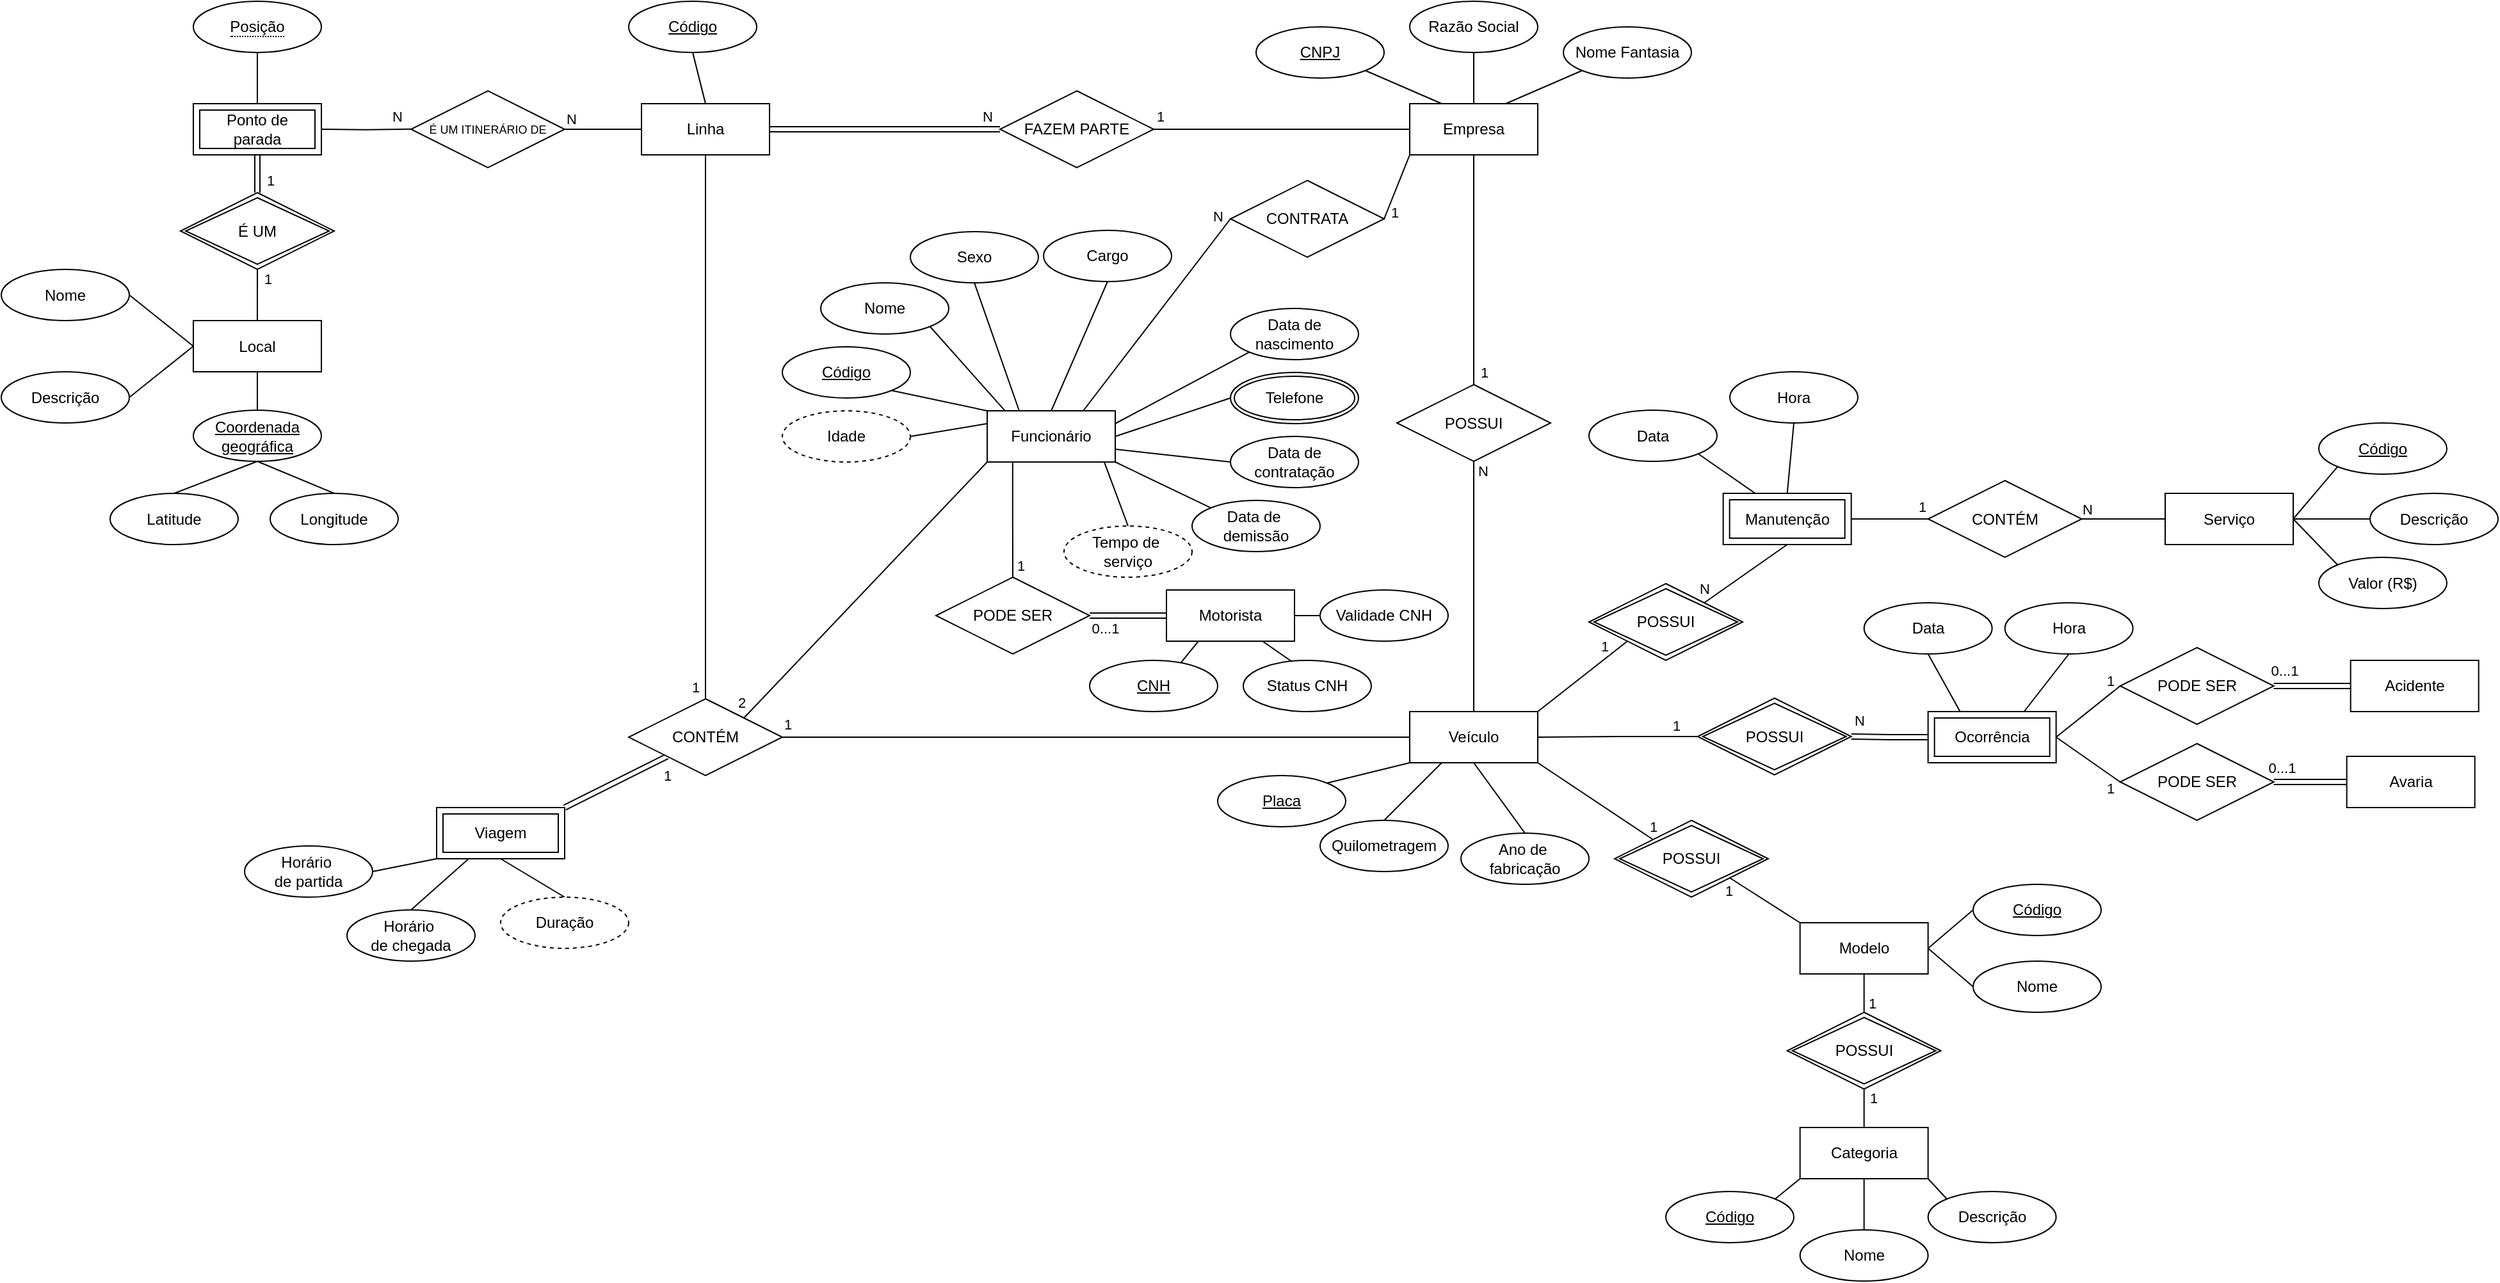 <mxfile version="28.2.7">
  <diagram name="Página-1" id="z-ejrKA-Ldqi5EkzMe7N">
    <mxGraphModel dx="3332" dy="938" grid="1" gridSize="10" guides="1" tooltips="1" connect="1" arrows="1" fold="1" page="1" pageScale="1" pageWidth="827" pageHeight="1169" math="0" shadow="0">
      <root>
        <mxCell id="0" />
        <mxCell id="1" parent="0" />
        <mxCell id="V5Fr79l8Gq5V4lvlE3Y7-20" style="rounded=0;orthogonalLoop=1;jettySize=auto;html=1;exitX=0.25;exitY=0;exitDx=0;exitDy=0;entryX=1;entryY=1;entryDx=0;entryDy=0;endArrow=none;endFill=0;" parent="1" source="V5Fr79l8Gq5V4lvlE3Y7-1" target="V5Fr79l8Gq5V4lvlE3Y7-17" edge="1">
          <mxGeometry relative="1" as="geometry" />
        </mxCell>
        <mxCell id="V5Fr79l8Gq5V4lvlE3Y7-21" style="edgeStyle=orthogonalEdgeStyle;rounded=0;orthogonalLoop=1;jettySize=auto;html=1;exitX=0.5;exitY=0;exitDx=0;exitDy=0;entryX=0.5;entryY=1;entryDx=0;entryDy=0;endArrow=none;endFill=0;" parent="1" source="V5Fr79l8Gq5V4lvlE3Y7-1" target="V5Fr79l8Gq5V4lvlE3Y7-18" edge="1">
          <mxGeometry relative="1" as="geometry" />
        </mxCell>
        <mxCell id="V5Fr79l8Gq5V4lvlE3Y7-22" style="rounded=0;orthogonalLoop=1;jettySize=auto;html=1;exitX=0.75;exitY=0;exitDx=0;exitDy=0;entryX=0;entryY=1;entryDx=0;entryDy=0;endArrow=none;endFill=0;" parent="1" source="V5Fr79l8Gq5V4lvlE3Y7-1" target="V5Fr79l8Gq5V4lvlE3Y7-19" edge="1">
          <mxGeometry relative="1" as="geometry" />
        </mxCell>
        <mxCell id="V5Fr79l8Gq5V4lvlE3Y7-66" style="edgeStyle=orthogonalEdgeStyle;rounded=0;orthogonalLoop=1;jettySize=auto;html=1;exitX=0.5;exitY=1;exitDx=0;exitDy=0;entryX=0.5;entryY=0;entryDx=0;entryDy=0;endArrow=none;endFill=0;" parent="1" source="V5Fr79l8Gq5V4lvlE3Y7-1" target="V5Fr79l8Gq5V4lvlE3Y7-65" edge="1">
          <mxGeometry relative="1" as="geometry" />
        </mxCell>
        <mxCell id="V5Fr79l8Gq5V4lvlE3Y7-68" value="1" style="edgeLabel;html=1;align=center;verticalAlign=middle;resizable=0;points=[];" parent="V5Fr79l8Gq5V4lvlE3Y7-66" vertex="1" connectable="0">
          <mxGeometry x="0.693" relative="1" as="geometry">
            <mxPoint x="8" y="18" as="offset" />
          </mxGeometry>
        </mxCell>
        <mxCell id="V5Fr79l8Gq5V4lvlE3Y7-1" value="Empresa" style="whiteSpace=wrap;html=1;align=center;" parent="1" vertex="1">
          <mxGeometry x="180" y="100" width="100" height="40" as="geometry" />
        </mxCell>
        <mxCell id="bSuDawEjMHbS1dBYyhwq-38" style="rounded=0;orthogonalLoop=1;jettySize=auto;html=1;exitX=0.5;exitY=1;exitDx=0;exitDy=0;entryX=0.5;entryY=0;entryDx=0;entryDy=0;endArrow=none;endFill=0;" edge="1" parent="1" source="V5Fr79l8Gq5V4lvlE3Y7-3" target="bSuDawEjMHbS1dBYyhwq-33">
          <mxGeometry relative="1" as="geometry" />
        </mxCell>
        <mxCell id="bSuDawEjMHbS1dBYyhwq-40" style="rounded=0;orthogonalLoop=1;jettySize=auto;html=1;exitX=1;exitY=1;exitDx=0;exitDy=0;entryX=0;entryY=0;entryDx=0;entryDy=0;endArrow=none;endFill=0;" edge="1" parent="1" source="V5Fr79l8Gq5V4lvlE3Y7-3" target="bSuDawEjMHbS1dBYyhwq-39">
          <mxGeometry relative="1" as="geometry" />
        </mxCell>
        <mxCell id="bSuDawEjMHbS1dBYyhwq-42" value="1" style="edgeLabel;html=1;align=center;verticalAlign=middle;resizable=0;points=[];" vertex="1" connectable="0" parent="bSuDawEjMHbS1dBYyhwq-40">
          <mxGeometry x="0.788" relative="1" as="geometry">
            <mxPoint x="9" y="-4" as="offset" />
          </mxGeometry>
        </mxCell>
        <mxCell id="bSuDawEjMHbS1dBYyhwq-60" style="rounded=0;orthogonalLoop=1;jettySize=auto;html=1;exitX=1;exitY=0;exitDx=0;exitDy=0;entryX=0;entryY=1;entryDx=0;entryDy=0;endArrow=none;endFill=0;" edge="1" parent="1" source="V5Fr79l8Gq5V4lvlE3Y7-3" target="bSuDawEjMHbS1dBYyhwq-59">
          <mxGeometry relative="1" as="geometry" />
        </mxCell>
        <mxCell id="bSuDawEjMHbS1dBYyhwq-64" value="1" style="edgeLabel;html=1;align=center;verticalAlign=middle;resizable=0;points=[];" vertex="1" connectable="0" parent="bSuDawEjMHbS1dBYyhwq-60">
          <mxGeometry x="0.84" relative="1" as="geometry">
            <mxPoint x="-13" y="-1" as="offset" />
          </mxGeometry>
        </mxCell>
        <mxCell id="V5Fr79l8Gq5V4lvlE3Y7-3" value="Veículo" style="whiteSpace=wrap;html=1;align=center;" parent="1" vertex="1">
          <mxGeometry x="180" y="575" width="100" height="40" as="geometry" />
        </mxCell>
        <mxCell id="1fmlvgPisqNwxJyAT-ff-81" style="edgeStyle=orthogonalEdgeStyle;rounded=0;orthogonalLoop=1;jettySize=auto;html=1;exitX=0.5;exitY=1;exitDx=0;exitDy=0;entryX=0.5;entryY=0;entryDx=0;entryDy=0;endArrow=none;endFill=0;" parent="1" source="V5Fr79l8Gq5V4lvlE3Y7-4" target="1fmlvgPisqNwxJyAT-ff-79" edge="1">
          <mxGeometry relative="1" as="geometry" />
        </mxCell>
        <mxCell id="1fmlvgPisqNwxJyAT-ff-85" value="1" style="edgeLabel;html=1;align=center;verticalAlign=middle;resizable=0;points=[];" parent="1fmlvgPisqNwxJyAT-ff-81" vertex="1" connectable="0">
          <mxGeometry x="0.947" y="-1" relative="1" as="geometry">
            <mxPoint x="-7" y="2" as="offset" />
          </mxGeometry>
        </mxCell>
        <mxCell id="V5Fr79l8Gq5V4lvlE3Y7-4" value="Linha" style="whiteSpace=wrap;html=1;align=center;" parent="1" vertex="1">
          <mxGeometry x="-420" y="100" width="100" height="40" as="geometry" />
        </mxCell>
        <mxCell id="V5Fr79l8Gq5V4lvlE3Y7-5" value="Avaria" style="whiteSpace=wrap;html=1;align=center;" parent="1" vertex="1">
          <mxGeometry x="911.83" y="610" width="100" height="40" as="geometry" />
        </mxCell>
        <mxCell id="V5Fr79l8Gq5V4lvlE3Y7-112" style="rounded=0;orthogonalLoop=1;jettySize=auto;html=1;entryX=0.5;entryY=0;entryDx=0;entryDy=0;endArrow=none;endFill=0;exitX=0.5;exitY=1;exitDx=0;exitDy=0;" parent="1" source="z0Y2EbSfUYAgFqCNGjC1-13" target="V5Fr79l8Gq5V4lvlE3Y7-110" edge="1">
          <mxGeometry relative="1" as="geometry">
            <mxPoint x="-775" y="394.5" as="sourcePoint" />
          </mxGeometry>
        </mxCell>
        <mxCell id="z0Y2EbSfUYAgFqCNGjC1-27" style="rounded=0;orthogonalLoop=1;jettySize=auto;html=1;exitX=0;exitY=0.5;exitDx=0;exitDy=0;entryX=1;entryY=0.5;entryDx=0;entryDy=0;endArrow=none;endFill=0;" parent="1" source="V5Fr79l8Gq5V4lvlE3Y7-8" target="z0Y2EbSfUYAgFqCNGjC1-26" edge="1">
          <mxGeometry relative="1" as="geometry" />
        </mxCell>
        <mxCell id="z0Y2EbSfUYAgFqCNGjC1-29" style="rounded=0;orthogonalLoop=1;jettySize=auto;html=1;exitX=0;exitY=0.5;exitDx=0;exitDy=0;entryX=1;entryY=0.5;entryDx=0;entryDy=0;endArrow=none;endFill=0;" parent="1" source="V5Fr79l8Gq5V4lvlE3Y7-8" target="z0Y2EbSfUYAgFqCNGjC1-28" edge="1">
          <mxGeometry relative="1" as="geometry" />
        </mxCell>
        <mxCell id="V5Fr79l8Gq5V4lvlE3Y7-8" value="Local" style="whiteSpace=wrap;html=1;align=center;" parent="1" vertex="1">
          <mxGeometry x="-770" y="269.5" width="100" height="40" as="geometry" />
        </mxCell>
        <mxCell id="1fmlvgPisqNwxJyAT-ff-80" style="rounded=0;orthogonalLoop=1;jettySize=auto;html=1;exitX=1;exitY=0;exitDx=0;exitDy=0;entryX=0;entryY=1;entryDx=0;entryDy=0;shape=link;" parent="1" source="V5Fr79l8Gq5V4lvlE3Y7-11" target="1fmlvgPisqNwxJyAT-ff-79" edge="1">
          <mxGeometry relative="1" as="geometry" />
        </mxCell>
        <mxCell id="1fmlvgPisqNwxJyAT-ff-84" value="1" style="edgeLabel;html=1;align=center;verticalAlign=middle;resizable=0;points=[];" parent="1fmlvgPisqNwxJyAT-ff-80" vertex="1" connectable="0">
          <mxGeometry x="0.723" y="1" relative="1" as="geometry">
            <mxPoint x="11" y="10" as="offset" />
          </mxGeometry>
        </mxCell>
        <mxCell id="V5Fr79l8Gq5V4lvlE3Y7-11" value="Viagem" style="shape=ext;margin=3;double=1;whiteSpace=wrap;html=1;align=center;" parent="1" vertex="1">
          <mxGeometry x="-580" y="650" width="100" height="40" as="geometry" />
        </mxCell>
        <mxCell id="z0Y2EbSfUYAgFqCNGjC1-5" style="rounded=0;orthogonalLoop=1;jettySize=auto;html=1;exitX=1;exitY=0.5;exitDx=0;exitDy=0;entryX=0;entryY=0.5;entryDx=0;entryDy=0;endArrow=none;endFill=0;" parent="1" source="V5Fr79l8Gq5V4lvlE3Y7-13" target="z0Y2EbSfUYAgFqCNGjC1-3" edge="1">
          <mxGeometry relative="1" as="geometry" />
        </mxCell>
        <mxCell id="1fmlvgPisqNwxJyAT-ff-78" value="1" style="edgeLabel;html=1;align=center;verticalAlign=middle;resizable=0;points=[];" parent="z0Y2EbSfUYAgFqCNGjC1-5" vertex="1" connectable="0">
          <mxGeometry x="0.438" y="2" relative="1" as="geometry">
            <mxPoint x="5" y="16" as="offset" />
          </mxGeometry>
        </mxCell>
        <mxCell id="z0Y2EbSfUYAgFqCNGjC1-24" style="rounded=0;orthogonalLoop=1;jettySize=auto;html=1;exitX=0.75;exitY=0;exitDx=0;exitDy=0;entryX=0.5;entryY=1;entryDx=0;entryDy=0;endArrow=none;endFill=0;" parent="1" source="V5Fr79l8Gq5V4lvlE3Y7-13" target="z0Y2EbSfUYAgFqCNGjC1-23" edge="1">
          <mxGeometry relative="1" as="geometry" />
        </mxCell>
        <mxCell id="z0Y2EbSfUYAgFqCNGjC1-25" style="rounded=0;orthogonalLoop=1;jettySize=auto;html=1;exitX=0.25;exitY=0;exitDx=0;exitDy=0;entryX=0.5;entryY=1;entryDx=0;entryDy=0;endArrow=none;endFill=0;" parent="1" source="V5Fr79l8Gq5V4lvlE3Y7-13" target="z0Y2EbSfUYAgFqCNGjC1-22" edge="1">
          <mxGeometry relative="1" as="geometry" />
        </mxCell>
        <mxCell id="V5Fr79l8Gq5V4lvlE3Y7-13" value="Ocorrência" style="shape=ext;margin=3;double=1;whiteSpace=wrap;html=1;align=center;" parent="1" vertex="1">
          <mxGeometry x="584.83" y="575" width="100" height="40" as="geometry" />
        </mxCell>
        <mxCell id="V5Fr79l8Gq5V4lvlE3Y7-14" value="Acidente" style="whiteSpace=wrap;html=1;align=center;" parent="1" vertex="1">
          <mxGeometry x="914.83" y="535" width="100" height="40" as="geometry" />
        </mxCell>
        <mxCell id="V5Fr79l8Gq5V4lvlE3Y7-17" value="CNPJ" style="ellipse;whiteSpace=wrap;html=1;align=center;fontStyle=4;" parent="1" vertex="1">
          <mxGeometry x="60" y="40" width="100" height="40" as="geometry" />
        </mxCell>
        <mxCell id="V5Fr79l8Gq5V4lvlE3Y7-18" value="Razão Social" style="ellipse;whiteSpace=wrap;html=1;align=center;" parent="1" vertex="1">
          <mxGeometry x="180" y="20" width="100" height="40" as="geometry" />
        </mxCell>
        <mxCell id="V5Fr79l8Gq5V4lvlE3Y7-19" value="Nome Fantasia" style="ellipse;whiteSpace=wrap;html=1;align=center;" parent="1" vertex="1">
          <mxGeometry x="300" y="40" width="100" height="40" as="geometry" />
        </mxCell>
        <mxCell id="1fmlvgPisqNwxJyAT-ff-4" style="rounded=0;orthogonalLoop=1;jettySize=auto;html=1;entryX=0;entryY=1;entryDx=0;entryDy=0;endArrow=none;endFill=0;exitX=1;exitY=0.5;exitDx=0;exitDy=0;" parent="1" source="V5Fr79l8Gq5V4lvlE3Y7-23" target="V5Fr79l8Gq5V4lvlE3Y7-1" edge="1">
          <mxGeometry relative="1" as="geometry">
            <mxPoint x="120" y="220" as="sourcePoint" />
          </mxGeometry>
        </mxCell>
        <mxCell id="1fmlvgPisqNwxJyAT-ff-52" value="1" style="edgeLabel;html=1;align=center;verticalAlign=middle;resizable=0;points=[];" parent="1fmlvgPisqNwxJyAT-ff-4" vertex="1" connectable="0">
          <mxGeometry x="-0.415" y="-2" relative="1" as="geometry">
            <mxPoint y="9" as="offset" />
          </mxGeometry>
        </mxCell>
        <mxCell id="V5Fr79l8Gq5V4lvlE3Y7-23" value="CONTRATA" style="shape=rhombus;perimeter=rhombusPerimeter;whiteSpace=wrap;html=1;align=center;" parent="1" vertex="1">
          <mxGeometry x="40" y="160" width="120" height="60" as="geometry" />
        </mxCell>
        <mxCell id="V5Fr79l8Gq5V4lvlE3Y7-60" style="rounded=0;orthogonalLoop=1;jettySize=auto;html=1;exitX=0.25;exitY=1;exitDx=0;exitDy=0;entryX=0.712;entryY=0.047;entryDx=0;entryDy=0;endArrow=none;endFill=0;entryPerimeter=0;" parent="1" source="V5Fr79l8Gq5V4lvlE3Y7-115" target="V5Fr79l8Gq5V4lvlE3Y7-59" edge="1">
          <mxGeometry relative="1" as="geometry">
            <mxPoint x="39.6" y="480" as="sourcePoint" />
          </mxGeometry>
        </mxCell>
        <mxCell id="V5Fr79l8Gq5V4lvlE3Y7-53" style="edgeStyle=orthogonalEdgeStyle;rounded=0;orthogonalLoop=1;jettySize=auto;html=1;exitX=1;exitY=0.5;exitDx=0;exitDy=0;entryX=0;entryY=0.5;entryDx=0;entryDy=0;endArrow=none;endFill=0;shape=link;" parent="1" source="V5Fr79l8Gq5V4lvlE3Y7-116" target="V5Fr79l8Gq5V4lvlE3Y7-115" edge="1">
          <mxGeometry relative="1" as="geometry">
            <mxPoint x="-263.4" y="625" as="sourcePoint" />
            <mxPoint x="-180.4" y="625" as="targetPoint" />
          </mxGeometry>
        </mxCell>
        <mxCell id="V5Fr79l8Gq5V4lvlE3Y7-54" value="0...1" style="edgeLabel;html=1;align=center;verticalAlign=middle;resizable=0;points=[];" parent="V5Fr79l8Gq5V4lvlE3Y7-53" vertex="1" connectable="0">
          <mxGeometry x="-0.783" y="-5" relative="1" as="geometry">
            <mxPoint x="5" y="5" as="offset" />
          </mxGeometry>
        </mxCell>
        <mxCell id="V5Fr79l8Gq5V4lvlE3Y7-57" value="Status CNH" style="ellipse;whiteSpace=wrap;html=1;align=center;" parent="1" vertex="1">
          <mxGeometry x="50" y="535" width="100" height="40" as="geometry" />
        </mxCell>
        <mxCell id="V5Fr79l8Gq5V4lvlE3Y7-58" value="Validade CNH" style="ellipse;whiteSpace=wrap;html=1;align=center;" parent="1" vertex="1">
          <mxGeometry x="110" y="480" width="100" height="40" as="geometry" />
        </mxCell>
        <mxCell id="V5Fr79l8Gq5V4lvlE3Y7-59" value="&lt;u&gt;CNH&lt;/u&gt;" style="ellipse;whiteSpace=wrap;html=1;align=center;" parent="1" vertex="1">
          <mxGeometry x="-70" y="535" width="100" height="40" as="geometry" />
        </mxCell>
        <mxCell id="V5Fr79l8Gq5V4lvlE3Y7-61" style="rounded=0;orthogonalLoop=1;jettySize=auto;html=1;exitX=0.75;exitY=1;exitDx=0;exitDy=0;entryX=0.38;entryY=0.025;entryDx=0;entryDy=0;endArrow=none;endFill=0;entryPerimeter=0;" parent="1" source="V5Fr79l8Gq5V4lvlE3Y7-115" target="V5Fr79l8Gq5V4lvlE3Y7-57" edge="1">
          <mxGeometry relative="1" as="geometry">
            <mxPoint x="64.6" y="480" as="sourcePoint" />
            <mxPoint x="40" y="440" as="targetPoint" />
          </mxGeometry>
        </mxCell>
        <mxCell id="V5Fr79l8Gq5V4lvlE3Y7-62" style="rounded=0;orthogonalLoop=1;jettySize=auto;html=1;exitX=1;exitY=0.5;exitDx=0;exitDy=0;entryX=0;entryY=0.5;entryDx=0;entryDy=0;endArrow=none;endFill=0;" parent="1" target="V5Fr79l8Gq5V4lvlE3Y7-58" edge="1">
          <mxGeometry relative="1" as="geometry">
            <mxPoint x="89.6" y="500" as="sourcePoint" />
            <mxPoint x="125" y="454" as="targetPoint" />
          </mxGeometry>
        </mxCell>
        <mxCell id="V5Fr79l8Gq5V4lvlE3Y7-65" value="POSSUI" style="shape=rhombus;perimeter=rhombusPerimeter;whiteSpace=wrap;html=1;align=center;" parent="1" vertex="1">
          <mxGeometry x="170" y="319.5" width="120" height="60" as="geometry" />
        </mxCell>
        <mxCell id="V5Fr79l8Gq5V4lvlE3Y7-67" style="edgeStyle=orthogonalEdgeStyle;rounded=0;orthogonalLoop=1;jettySize=auto;html=1;exitX=0.5;exitY=1;exitDx=0;exitDy=0;entryX=0.5;entryY=0;entryDx=0;entryDy=0;endArrow=none;endFill=0;" parent="1" source="V5Fr79l8Gq5V4lvlE3Y7-65" target="V5Fr79l8Gq5V4lvlE3Y7-3" edge="1">
          <mxGeometry relative="1" as="geometry">
            <mxPoint x="240" y="150" as="sourcePoint" />
            <mxPoint x="240" y="200" as="targetPoint" />
          </mxGeometry>
        </mxCell>
        <mxCell id="V5Fr79l8Gq5V4lvlE3Y7-69" value="N" style="edgeLabel;html=1;align=center;verticalAlign=middle;resizable=0;points=[];" parent="V5Fr79l8Gq5V4lvlE3Y7-67" vertex="1" connectable="0">
          <mxGeometry x="-0.653" relative="1" as="geometry">
            <mxPoint x="7" y="-27" as="offset" />
          </mxGeometry>
        </mxCell>
        <mxCell id="V5Fr79l8Gq5V4lvlE3Y7-70" value="FAZEM PARTE" style="shape=rhombus;perimeter=rhombusPerimeter;whiteSpace=wrap;html=1;align=center;" parent="1" vertex="1">
          <mxGeometry x="-140" y="90" width="120" height="60" as="geometry" />
        </mxCell>
        <mxCell id="V5Fr79l8Gq5V4lvlE3Y7-72" style="edgeStyle=orthogonalEdgeStyle;rounded=0;orthogonalLoop=1;jettySize=auto;html=1;exitX=0;exitY=0.5;exitDx=0;exitDy=0;entryX=1;entryY=0.5;entryDx=0;entryDy=0;endArrow=none;endFill=0;" parent="1" source="V5Fr79l8Gq5V4lvlE3Y7-1" target="V5Fr79l8Gq5V4lvlE3Y7-70" edge="1">
          <mxGeometry relative="1" as="geometry">
            <mxPoint x="240" y="150" as="sourcePoint" />
            <mxPoint x="240" y="200" as="targetPoint" />
          </mxGeometry>
        </mxCell>
        <mxCell id="V5Fr79l8Gq5V4lvlE3Y7-73" value="1" style="edgeLabel;html=1;align=center;verticalAlign=middle;resizable=0;points=[];" parent="V5Fr79l8Gq5V4lvlE3Y7-72" vertex="1" connectable="0">
          <mxGeometry x="0.693" relative="1" as="geometry">
            <mxPoint x="-26" y="-10" as="offset" />
          </mxGeometry>
        </mxCell>
        <mxCell id="V5Fr79l8Gq5V4lvlE3Y7-74" style="edgeStyle=orthogonalEdgeStyle;rounded=0;orthogonalLoop=1;jettySize=auto;html=1;exitX=0;exitY=0.5;exitDx=0;exitDy=0;entryX=1;entryY=0.5;entryDx=0;entryDy=0;endArrow=none;endFill=0;shape=link;" parent="1" source="V5Fr79l8Gq5V4lvlE3Y7-70" target="V5Fr79l8Gq5V4lvlE3Y7-4" edge="1">
          <mxGeometry relative="1" as="geometry">
            <mxPoint x="240" y="260" as="sourcePoint" />
            <mxPoint x="240" y="310" as="targetPoint" />
          </mxGeometry>
        </mxCell>
        <mxCell id="V5Fr79l8Gq5V4lvlE3Y7-75" value="N" style="edgeLabel;html=1;align=center;verticalAlign=middle;resizable=0;points=[];" parent="V5Fr79l8Gq5V4lvlE3Y7-74" vertex="1" connectable="0">
          <mxGeometry x="-0.653" relative="1" as="geometry">
            <mxPoint x="21" y="-10" as="offset" />
          </mxGeometry>
        </mxCell>
        <mxCell id="V5Fr79l8Gq5V4lvlE3Y7-76" value="Código" style="ellipse;whiteSpace=wrap;html=1;align=center;fontStyle=4;" parent="1" vertex="1">
          <mxGeometry x="-430" y="20" width="100" height="40" as="geometry" />
        </mxCell>
        <mxCell id="V5Fr79l8Gq5V4lvlE3Y7-77" style="rounded=0;orthogonalLoop=1;jettySize=auto;html=1;exitX=0.5;exitY=0;exitDx=0;exitDy=0;entryX=0.5;entryY=1;entryDx=0;entryDy=0;endArrow=none;endFill=0;" parent="1" source="V5Fr79l8Gq5V4lvlE3Y7-4" target="V5Fr79l8Gq5V4lvlE3Y7-76" edge="1">
          <mxGeometry relative="1" as="geometry">
            <mxPoint x="-440" y="126" as="sourcePoint" />
            <mxPoint x="-500" y="100" as="targetPoint" />
          </mxGeometry>
        </mxCell>
        <mxCell id="V5Fr79l8Gq5V4lvlE3Y7-78" value="É UM ITINERÁRIO DE" style="shape=rhombus;perimeter=rhombusPerimeter;align=center;verticalAlign=middle;labelPosition=center;verticalLabelPosition=middle;spacing=0;fontSize=9;" parent="1" vertex="1">
          <mxGeometry x="-600" y="90" width="120" height="60" as="geometry" />
        </mxCell>
        <mxCell id="V5Fr79l8Gq5V4lvlE3Y7-88" style="edgeStyle=orthogonalEdgeStyle;rounded=0;orthogonalLoop=1;jettySize=auto;html=1;exitX=0;exitY=0.5;exitDx=0;exitDy=0;endArrow=none;endFill=0;entryX=1;entryY=0.5;entryDx=0;entryDy=0;" parent="1" target="V5Fr79l8Gq5V4lvlE3Y7-100" edge="1">
          <mxGeometry relative="1" as="geometry">
            <mxPoint x="-600" y="119.87" as="sourcePoint" />
            <mxPoint x="-670" y="120.0" as="targetPoint" />
            <Array as="points" />
          </mxGeometry>
        </mxCell>
        <mxCell id="V5Fr79l8Gq5V4lvlE3Y7-89" value="N" style="edgeLabel;html=1;align=center;verticalAlign=middle;resizable=0;points=[];" parent="V5Fr79l8Gq5V4lvlE3Y7-88" vertex="1" connectable="0">
          <mxGeometry x="0.693" relative="1" as="geometry">
            <mxPoint x="48" y="-10" as="offset" />
          </mxGeometry>
        </mxCell>
        <mxCell id="V5Fr79l8Gq5V4lvlE3Y7-108" value="" style="edgeStyle=orthogonalEdgeStyle;rounded=0;orthogonalLoop=1;jettySize=auto;html=1;endArrow=none;endFill=0;exitX=0.5;exitY=0;exitDx=0;exitDy=0;entryX=0.5;entryY=1;entryDx=0;entryDy=0;" parent="1" source="V5Fr79l8Gq5V4lvlE3Y7-100" target="V5Fr79l8Gq5V4lvlE3Y7-107" edge="1">
          <mxGeometry relative="1" as="geometry" />
        </mxCell>
        <mxCell id="V5Fr79l8Gq5V4lvlE3Y7-100" value="Ponto de parada" style="shape=ext;margin=3;double=1;whiteSpace=wrap;html=1;align=center;" parent="1" vertex="1">
          <mxGeometry x="-770" y="100" width="100" height="40" as="geometry" />
        </mxCell>
        <mxCell id="V5Fr79l8Gq5V4lvlE3Y7-103" style="edgeStyle=orthogonalEdgeStyle;rounded=0;orthogonalLoop=1;jettySize=auto;html=1;exitX=0.5;exitY=1;exitDx=0;exitDy=0;entryX=0.5;entryY=0;entryDx=0;entryDy=0;endArrow=none;endFill=0;" parent="1" source="V5Fr79l8Gq5V4lvlE3Y7-102" target="V5Fr79l8Gq5V4lvlE3Y7-8" edge="1">
          <mxGeometry relative="1" as="geometry" />
        </mxCell>
        <mxCell id="V5Fr79l8Gq5V4lvlE3Y7-106" value="1" style="edgeLabel;html=1;align=center;verticalAlign=middle;resizable=0;points=[];" parent="V5Fr79l8Gq5V4lvlE3Y7-103" vertex="1" connectable="0">
          <mxGeometry x="-0.52" y="-1" relative="1" as="geometry">
            <mxPoint x="9" y="-1" as="offset" />
          </mxGeometry>
        </mxCell>
        <mxCell id="V5Fr79l8Gq5V4lvlE3Y7-104" style="edgeStyle=orthogonalEdgeStyle;rounded=0;orthogonalLoop=1;jettySize=auto;html=1;exitX=0.5;exitY=0;exitDx=0;exitDy=0;entryX=0.5;entryY=1;entryDx=0;entryDy=0;endArrow=none;endFill=0;shape=link;" parent="1" source="V5Fr79l8Gq5V4lvlE3Y7-102" target="V5Fr79l8Gq5V4lvlE3Y7-100" edge="1">
          <mxGeometry relative="1" as="geometry" />
        </mxCell>
        <mxCell id="V5Fr79l8Gq5V4lvlE3Y7-105" value="1" style="edgeLabel;html=1;align=center;verticalAlign=middle;resizable=0;points=[];" parent="V5Fr79l8Gq5V4lvlE3Y7-104" vertex="1" connectable="0">
          <mxGeometry x="-0.605" relative="1" as="geometry">
            <mxPoint x="8" y="73" as="offset" />
          </mxGeometry>
        </mxCell>
        <mxCell id="z0Y2EbSfUYAgFqCNGjC1-16" value="1" style="edgeLabel;html=1;align=center;verticalAlign=middle;resizable=0;points=[];" parent="V5Fr79l8Gq5V4lvlE3Y7-104" vertex="1" connectable="0">
          <mxGeometry x="-0.139" y="4" relative="1" as="geometry">
            <mxPoint x="14" y="3" as="offset" />
          </mxGeometry>
        </mxCell>
        <mxCell id="V5Fr79l8Gq5V4lvlE3Y7-102" value="É UM" style="shape=rhombus;double=1;perimeter=rhombusPerimeter;whiteSpace=wrap;html=1;align=center;" parent="1" vertex="1">
          <mxGeometry x="-780" y="169.5" width="120" height="60" as="geometry" />
        </mxCell>
        <mxCell id="V5Fr79l8Gq5V4lvlE3Y7-107" value="&lt;span style=&quot;border-bottom: 1px dotted;&quot;&gt;Posição&lt;/span&gt;" style="ellipse;whiteSpace=wrap;html=1;align=center;" parent="1" vertex="1">
          <mxGeometry x="-770" y="20" width="100" height="40" as="geometry" />
        </mxCell>
        <mxCell id="V5Fr79l8Gq5V4lvlE3Y7-110" value="&lt;span&gt;Latitude&lt;/span&gt;" style="ellipse;whiteSpace=wrap;html=1;align=center;fontStyle=0" parent="1" vertex="1">
          <mxGeometry x="-835" y="404.5" width="100" height="40" as="geometry" />
        </mxCell>
        <mxCell id="V5Fr79l8Gq5V4lvlE3Y7-111" value="&lt;span&gt;Longitude&lt;/span&gt;" style="ellipse;whiteSpace=wrap;html=1;align=center;fontStyle=0" parent="1" vertex="1">
          <mxGeometry x="-710" y="404.5" width="100" height="40" as="geometry" />
        </mxCell>
        <mxCell id="V5Fr79l8Gq5V4lvlE3Y7-113" style="rounded=0;orthogonalLoop=1;jettySize=auto;html=1;entryX=0.5;entryY=0;entryDx=0;entryDy=0;endArrow=none;endFill=0;exitX=0.5;exitY=1;exitDx=0;exitDy=0;" parent="1" source="z0Y2EbSfUYAgFqCNGjC1-13" target="V5Fr79l8Gq5V4lvlE3Y7-111" edge="1">
          <mxGeometry relative="1" as="geometry">
            <mxPoint x="-655" y="394.5" as="sourcePoint" />
            <mxPoint x="-775" y="494.5" as="targetPoint" />
          </mxGeometry>
        </mxCell>
        <mxCell id="V5Fr79l8Gq5V4lvlE3Y7-115" value="Motorista" style="whiteSpace=wrap;html=1;align=center;" parent="1" vertex="1">
          <mxGeometry x="-10" y="480" width="100" height="40" as="geometry" />
        </mxCell>
        <mxCell id="V5Fr79l8Gq5V4lvlE3Y7-119" style="edgeStyle=orthogonalEdgeStyle;rounded=0;orthogonalLoop=1;jettySize=auto;html=1;exitX=0;exitY=0.5;exitDx=0;exitDy=0;entryX=1;entryY=0.5;entryDx=0;entryDy=0;endArrow=none;endFill=0;" parent="1" source="V5Fr79l8Gq5V4lvlE3Y7-123" target="V5Fr79l8Gq5V4lvlE3Y7-3" edge="1">
          <mxGeometry relative="1" as="geometry">
            <mxPoint x="230" y="390" as="sourcePoint" />
          </mxGeometry>
        </mxCell>
        <mxCell id="V5Fr79l8Gq5V4lvlE3Y7-122" value="1" style="edgeLabel;html=1;align=center;verticalAlign=middle;resizable=0;points=[];" parent="V5Fr79l8Gq5V4lvlE3Y7-119" vertex="1" connectable="0">
          <mxGeometry x="-0.714" y="-1" relative="1" as="geometry">
            <mxPoint x="1" y="-8" as="offset" />
          </mxGeometry>
        </mxCell>
        <mxCell id="V5Fr79l8Gq5V4lvlE3Y7-120" style="edgeStyle=orthogonalEdgeStyle;rounded=0;orthogonalLoop=1;jettySize=auto;html=1;exitX=0;exitY=0.5;exitDx=0;exitDy=0;entryX=1;entryY=0.5;entryDx=0;entryDy=0;endArrow=none;endFill=0;shape=link;" parent="1" source="V5Fr79l8Gq5V4lvlE3Y7-13" target="V5Fr79l8Gq5V4lvlE3Y7-123" edge="1">
          <mxGeometry relative="1" as="geometry">
            <mxPoint x="574.83" y="490" as="sourcePoint" />
            <mxPoint x="574.83" y="440" as="targetPoint" />
          </mxGeometry>
        </mxCell>
        <mxCell id="V5Fr79l8Gq5V4lvlE3Y7-124" value="N" style="edgeLabel;html=1;align=center;verticalAlign=middle;resizable=0;points=[];" parent="V5Fr79l8Gq5V4lvlE3Y7-120" vertex="1" connectable="0">
          <mxGeometry x="0.704" y="-1" relative="1" as="geometry">
            <mxPoint x="-3" y="-12" as="offset" />
          </mxGeometry>
        </mxCell>
        <mxCell id="V5Fr79l8Gq5V4lvlE3Y7-123" value="POSSUI" style="shape=rhombus;double=1;perimeter=rhombusPerimeter;whiteSpace=wrap;html=1;align=center;" parent="1" vertex="1">
          <mxGeometry x="404.83" y="564.5" width="120" height="60" as="geometry" />
        </mxCell>
        <mxCell id="V5Fr79l8Gq5V4lvlE3Y7-129" style="edgeStyle=orthogonalEdgeStyle;rounded=0;orthogonalLoop=1;jettySize=auto;html=1;exitX=1;exitY=0.5;exitDx=0;exitDy=0;entryX=0;entryY=0.5;entryDx=0;entryDy=0;endArrow=none;endFill=0;" parent="1" source="V5Fr79l8Gq5V4lvlE3Y7-78" target="V5Fr79l8Gq5V4lvlE3Y7-4" edge="1">
          <mxGeometry relative="1" as="geometry">
            <mxPoint x="-480" y="120" as="sourcePoint" />
            <mxPoint x="-580" y="130" as="targetPoint" />
          </mxGeometry>
        </mxCell>
        <mxCell id="V5Fr79l8Gq5V4lvlE3Y7-131" value="N" style="edgeLabel;html=1;align=center;verticalAlign=middle;resizable=0;points=[];" parent="V5Fr79l8Gq5V4lvlE3Y7-129" vertex="1" connectable="0">
          <mxGeometry x="-0.683" y="-1" relative="1" as="geometry">
            <mxPoint x="-5" y="-9" as="offset" />
          </mxGeometry>
        </mxCell>
        <mxCell id="z0Y2EbSfUYAgFqCNGjC1-3" value="PODE SER" style="shape=rhombus;perimeter=rhombusPerimeter;whiteSpace=wrap;html=1;align=center;" parent="1" vertex="1">
          <mxGeometry x="734.83" y="600" width="120" height="60" as="geometry" />
        </mxCell>
        <mxCell id="z0Y2EbSfUYAgFqCNGjC1-4" value="PODE SER" style="shape=rhombus;perimeter=rhombusPerimeter;whiteSpace=wrap;html=1;align=center;" parent="1" vertex="1">
          <mxGeometry x="734.83" y="525" width="120" height="60" as="geometry" />
        </mxCell>
        <mxCell id="z0Y2EbSfUYAgFqCNGjC1-6" style="rounded=0;orthogonalLoop=1;jettySize=auto;html=1;exitX=1;exitY=0.5;exitDx=0;exitDy=0;entryX=0;entryY=0.5;entryDx=0;entryDy=0;endArrow=none;endFill=0;" parent="1" source="V5Fr79l8Gq5V4lvlE3Y7-13" target="z0Y2EbSfUYAgFqCNGjC1-4" edge="1">
          <mxGeometry relative="1" as="geometry">
            <mxPoint x="721.83" y="574.5" as="sourcePoint" />
            <mxPoint x="641.83" y="619.5" as="targetPoint" />
          </mxGeometry>
        </mxCell>
        <mxCell id="z0Y2EbSfUYAgFqCNGjC1-9" value="1" style="edgeLabel;html=1;align=center;verticalAlign=middle;resizable=0;points=[];" parent="z0Y2EbSfUYAgFqCNGjC1-6" vertex="1" connectable="0">
          <mxGeometry x="0.538" y="1" relative="1" as="geometry">
            <mxPoint x="4" y="-13" as="offset" />
          </mxGeometry>
        </mxCell>
        <mxCell id="z0Y2EbSfUYAgFqCNGjC1-7" style="rounded=0;orthogonalLoop=1;jettySize=auto;html=1;exitX=1;exitY=0.5;exitDx=0;exitDy=0;entryX=0;entryY=0.5;entryDx=0;entryDy=0;endArrow=none;endFill=0;shape=link;" parent="1" source="z0Y2EbSfUYAgFqCNGjC1-3" target="V5Fr79l8Gq5V4lvlE3Y7-5" edge="1">
          <mxGeometry relative="1" as="geometry">
            <mxPoint x="721.83" y="574.5" as="sourcePoint" />
            <mxPoint x="641.83" y="619.5" as="targetPoint" />
          </mxGeometry>
        </mxCell>
        <mxCell id="z0Y2EbSfUYAgFqCNGjC1-11" value="0...1" style="edgeLabel;html=1;align=center;verticalAlign=middle;resizable=0;points=[];" parent="z0Y2EbSfUYAgFqCNGjC1-7" vertex="1" connectable="0">
          <mxGeometry x="-0.603" y="-1" relative="1" as="geometry">
            <mxPoint x="-6" y="-12" as="offset" />
          </mxGeometry>
        </mxCell>
        <mxCell id="z0Y2EbSfUYAgFqCNGjC1-8" style="rounded=0;orthogonalLoop=1;jettySize=auto;html=1;exitX=1;exitY=0.5;exitDx=0;exitDy=0;entryX=0;entryY=0.5;entryDx=0;entryDy=0;endArrow=none;endFill=0;shape=link;" parent="1" source="z0Y2EbSfUYAgFqCNGjC1-4" target="V5Fr79l8Gq5V4lvlE3Y7-14" edge="1">
          <mxGeometry relative="1" as="geometry">
            <mxPoint x="721.83" y="574.5" as="sourcePoint" />
            <mxPoint x="801.83" y="619.5" as="targetPoint" />
          </mxGeometry>
        </mxCell>
        <mxCell id="1fmlvgPisqNwxJyAT-ff-77" value="0...1" style="edgeLabel;html=1;align=center;verticalAlign=middle;resizable=0;points=[];" parent="z0Y2EbSfUYAgFqCNGjC1-8" vertex="1" connectable="0">
          <mxGeometry x="-0.808" y="2" relative="1" as="geometry">
            <mxPoint x="2" y="-10" as="offset" />
          </mxGeometry>
        </mxCell>
        <mxCell id="z0Y2EbSfUYAgFqCNGjC1-14" style="edgeStyle=orthogonalEdgeStyle;rounded=0;orthogonalLoop=1;jettySize=auto;html=1;exitX=0.5;exitY=0;exitDx=0;exitDy=0;entryX=0.5;entryY=1;entryDx=0;entryDy=0;endArrow=none;endFill=0;" parent="1" source="z0Y2EbSfUYAgFqCNGjC1-13" target="V5Fr79l8Gq5V4lvlE3Y7-8" edge="1">
          <mxGeometry relative="1" as="geometry" />
        </mxCell>
        <mxCell id="z0Y2EbSfUYAgFqCNGjC1-13" value="&lt;div&gt;&lt;u&gt;Coordenada&lt;/u&gt;&lt;/div&gt;&lt;div&gt;&lt;u&gt;geográfica&lt;/u&gt;&lt;/div&gt;" style="ellipse;whiteSpace=wrap;html=1;align=center;fontStyle=0" parent="1" vertex="1">
          <mxGeometry x="-770" y="339.5" width="100" height="40" as="geometry" />
        </mxCell>
        <mxCell id="z0Y2EbSfUYAgFqCNGjC1-15" style="edgeStyle=orthogonalEdgeStyle;rounded=0;orthogonalLoop=1;jettySize=auto;html=1;exitX=0.5;exitY=0;exitDx=0;exitDy=0;entryX=0.5;entryY=1;entryDx=0;entryDy=0;endArrow=none;endFill=0;" parent="1" source="V5Fr79l8Gq5V4lvlE3Y7-8" target="V5Fr79l8Gq5V4lvlE3Y7-102" edge="1">
          <mxGeometry relative="1" as="geometry" />
        </mxCell>
        <mxCell id="z0Y2EbSfUYAgFqCNGjC1-22" value="Data" style="ellipse;whiteSpace=wrap;html=1;align=center;fontStyle=0;" parent="1" vertex="1">
          <mxGeometry x="534.83" y="490" width="100" height="40" as="geometry" />
        </mxCell>
        <mxCell id="z0Y2EbSfUYAgFqCNGjC1-23" value="Hora" style="ellipse;whiteSpace=wrap;html=1;align=center;fontStyle=0;" parent="1" vertex="1">
          <mxGeometry x="644.83" y="490" width="100" height="40" as="geometry" />
        </mxCell>
        <mxCell id="z0Y2EbSfUYAgFqCNGjC1-26" value="Nome" style="ellipse;whiteSpace=wrap;html=1;align=center;fontStyle=0" parent="1" vertex="1">
          <mxGeometry x="-920" y="229.5" width="100" height="40" as="geometry" />
        </mxCell>
        <mxCell id="z0Y2EbSfUYAgFqCNGjC1-28" value="Descrição" style="ellipse;whiteSpace=wrap;html=1;align=center;fontStyle=0" parent="1" vertex="1">
          <mxGeometry x="-920" y="309.5" width="100" height="40" as="geometry" />
        </mxCell>
        <mxCell id="1fmlvgPisqNwxJyAT-ff-1" value="" style="group" parent="1" vertex="1" connectable="0">
          <mxGeometry x="-310" y="200" width="480" height="300" as="geometry" />
        </mxCell>
        <mxCell id="V5Fr79l8Gq5V4lvlE3Y7-41" style="rounded=0;orthogonalLoop=1;jettySize=auto;html=1;exitX=0;exitY=0;exitDx=0;exitDy=0;entryX=1;entryY=1;entryDx=0;entryDy=0;endArrow=none;endFill=0;" parent="1fmlvgPisqNwxJyAT-ff-1" source="V5Fr79l8Gq5V4lvlE3Y7-2" target="V5Fr79l8Gq5V4lvlE3Y7-31" edge="1">
          <mxGeometry relative="1" as="geometry" />
        </mxCell>
        <mxCell id="V5Fr79l8Gq5V4lvlE3Y7-64" style="rounded=0;orthogonalLoop=1;jettySize=auto;html=1;exitX=1;exitY=0.5;exitDx=0;exitDy=0;entryX=0;entryY=0.5;entryDx=0;entryDy=0;endArrow=none;endFill=0;" parent="1fmlvgPisqNwxJyAT-ff-1" source="V5Fr79l8Gq5V4lvlE3Y7-2" target="V5Fr79l8Gq5V4lvlE3Y7-63" edge="1">
          <mxGeometry relative="1" as="geometry" />
        </mxCell>
        <mxCell id="V5Fr79l8Gq5V4lvlE3Y7-2" value="Funcionário" style="whiteSpace=wrap;html=1;align=center;" parent="1fmlvgPisqNwxJyAT-ff-1" vertex="1">
          <mxGeometry x="160" y="140" width="100" height="40" as="geometry" />
        </mxCell>
        <mxCell id="V5Fr79l8Gq5V4lvlE3Y7-31" value="Código" style="ellipse;whiteSpace=wrap;html=1;align=center;fontStyle=4;" parent="1fmlvgPisqNwxJyAT-ff-1" vertex="1">
          <mxGeometry y="90" width="100" height="40" as="geometry" />
        </mxCell>
        <mxCell id="V5Fr79l8Gq5V4lvlE3Y7-33" value="Nome" style="ellipse;whiteSpace=wrap;html=1;align=center;" parent="1fmlvgPisqNwxJyAT-ff-1" vertex="1">
          <mxGeometry x="30" y="40" width="100" height="40" as="geometry" />
        </mxCell>
        <mxCell id="V5Fr79l8Gq5V4lvlE3Y7-34" value="Data de nascimento" style="ellipse;whiteSpace=wrap;html=1;align=center;" parent="1fmlvgPisqNwxJyAT-ff-1" vertex="1">
          <mxGeometry x="350" y="60" width="100" height="40" as="geometry" />
        </mxCell>
        <mxCell id="V5Fr79l8Gq5V4lvlE3Y7-35" value="Data de contratação" style="ellipse;whiteSpace=wrap;html=1;align=center;" parent="1fmlvgPisqNwxJyAT-ff-1" vertex="1">
          <mxGeometry x="350" y="160" width="100" height="40" as="geometry" />
        </mxCell>
        <mxCell id="V5Fr79l8Gq5V4lvlE3Y7-36" value="&lt;div&gt;Data de&amp;nbsp;&lt;/div&gt;&lt;div&gt;demissão&lt;/div&gt;" style="ellipse;whiteSpace=wrap;html=1;align=center;" parent="1fmlvgPisqNwxJyAT-ff-1" vertex="1">
          <mxGeometry x="320" y="210" width="100" height="40" as="geometry" />
        </mxCell>
        <mxCell id="V5Fr79l8Gq5V4lvlE3Y7-37" value="Idade" style="ellipse;whiteSpace=wrap;html=1;align=center;dashed=1;" parent="1fmlvgPisqNwxJyAT-ff-1" vertex="1">
          <mxGeometry y="140" width="100" height="40" as="geometry" />
        </mxCell>
        <mxCell id="V5Fr79l8Gq5V4lvlE3Y7-38" value="&lt;div&gt;Tempo de&amp;nbsp;&lt;/div&gt;&lt;div&gt;serviço&lt;/div&gt;" style="ellipse;whiteSpace=wrap;html=1;align=center;dashed=1;" parent="1fmlvgPisqNwxJyAT-ff-1" vertex="1">
          <mxGeometry x="220" y="230" width="100" height="40" as="geometry" />
        </mxCell>
        <mxCell id="V5Fr79l8Gq5V4lvlE3Y7-39" value="Sexo" style="ellipse;whiteSpace=wrap;html=1;align=center;" parent="1fmlvgPisqNwxJyAT-ff-1" vertex="1">
          <mxGeometry x="100" width="100" height="40" as="geometry" />
        </mxCell>
        <mxCell id="V5Fr79l8Gq5V4lvlE3Y7-40" value="Cargo" style="ellipse;whiteSpace=wrap;html=1;align=center;" parent="1fmlvgPisqNwxJyAT-ff-1" vertex="1">
          <mxGeometry x="204" y="-1" width="100" height="40" as="geometry" />
        </mxCell>
        <mxCell id="V5Fr79l8Gq5V4lvlE3Y7-42" style="rounded=0;orthogonalLoop=1;jettySize=auto;html=1;exitX=0.14;exitY=0.001;exitDx=0;exitDy=0;entryX=1;entryY=1;entryDx=0;entryDy=0;endArrow=none;endFill=0;exitPerimeter=0;" parent="1fmlvgPisqNwxJyAT-ff-1" source="V5Fr79l8Gq5V4lvlE3Y7-2" target="V5Fr79l8Gq5V4lvlE3Y7-33" edge="1">
          <mxGeometry relative="1" as="geometry">
            <mxPoint x="195" y="150" as="sourcePoint" />
            <mxPoint x="135" y="94" as="targetPoint" />
          </mxGeometry>
        </mxCell>
        <mxCell id="V5Fr79l8Gq5V4lvlE3Y7-43" style="rounded=0;orthogonalLoop=1;jettySize=auto;html=1;entryX=0.5;entryY=1;entryDx=0;entryDy=0;endArrow=none;endFill=0;exitX=0.25;exitY=0;exitDx=0;exitDy=0;" parent="1fmlvgPisqNwxJyAT-ff-1" source="V5Fr79l8Gq5V4lvlE3Y7-2" target="V5Fr79l8Gq5V4lvlE3Y7-39" edge="1">
          <mxGeometry relative="1" as="geometry">
            <mxPoint x="180" y="140" as="sourcePoint" />
            <mxPoint x="200" y="70" as="targetPoint" />
          </mxGeometry>
        </mxCell>
        <mxCell id="V5Fr79l8Gq5V4lvlE3Y7-44" style="rounded=0;orthogonalLoop=1;jettySize=auto;html=1;entryX=0.5;entryY=1;entryDx=0;entryDy=0;endArrow=none;endFill=0;" parent="1fmlvgPisqNwxJyAT-ff-1" target="V5Fr79l8Gq5V4lvlE3Y7-40" edge="1">
          <mxGeometry relative="1" as="geometry">
            <mxPoint x="210" y="140" as="sourcePoint" />
            <mxPoint x="275" y="84" as="targetPoint" />
          </mxGeometry>
        </mxCell>
        <mxCell id="V5Fr79l8Gq5V4lvlE3Y7-45" style="rounded=0;orthogonalLoop=1;jettySize=auto;html=1;exitX=1;exitY=0.25;exitDx=0;exitDy=0;entryX=0;entryY=1;entryDx=0;entryDy=0;endArrow=none;endFill=0;" parent="1fmlvgPisqNwxJyAT-ff-1" source="V5Fr79l8Gq5V4lvlE3Y7-2" target="V5Fr79l8Gq5V4lvlE3Y7-34" edge="1">
          <mxGeometry relative="1" as="geometry">
            <mxPoint x="270" y="150" as="sourcePoint" />
            <mxPoint x="330" y="110" as="targetPoint" />
          </mxGeometry>
        </mxCell>
        <mxCell id="V5Fr79l8Gq5V4lvlE3Y7-46" style="rounded=0;orthogonalLoop=1;jettySize=auto;html=1;exitX=1;exitY=0.75;exitDx=0;exitDy=0;entryX=0;entryY=0.5;entryDx=0;entryDy=0;endArrow=none;endFill=0;" parent="1fmlvgPisqNwxJyAT-ff-1" source="V5Fr79l8Gq5V4lvlE3Y7-2" target="V5Fr79l8Gq5V4lvlE3Y7-35" edge="1">
          <mxGeometry relative="1" as="geometry">
            <mxPoint x="270" y="170" as="sourcePoint" />
            <mxPoint x="330" y="160" as="targetPoint" />
          </mxGeometry>
        </mxCell>
        <mxCell id="V5Fr79l8Gq5V4lvlE3Y7-47" style="rounded=0;orthogonalLoop=1;jettySize=auto;html=1;exitX=1;exitY=1;exitDx=0;exitDy=0;entryX=0;entryY=0;entryDx=0;entryDy=0;endArrow=none;endFill=0;" parent="1fmlvgPisqNwxJyAT-ff-1" source="V5Fr79l8Gq5V4lvlE3Y7-2" target="V5Fr79l8Gq5V4lvlE3Y7-36" edge="1">
          <mxGeometry relative="1" as="geometry">
            <mxPoint x="270" y="180" as="sourcePoint" />
            <mxPoint x="330" y="210" as="targetPoint" />
          </mxGeometry>
        </mxCell>
        <mxCell id="V5Fr79l8Gq5V4lvlE3Y7-48" style="rounded=0;orthogonalLoop=1;jettySize=auto;html=1;exitX=0.915;exitY=1.004;exitDx=0;exitDy=0;entryX=0.5;entryY=0;entryDx=0;entryDy=0;endArrow=none;endFill=0;exitPerimeter=0;" parent="1fmlvgPisqNwxJyAT-ff-1" source="V5Fr79l8Gq5V4lvlE3Y7-2" target="V5Fr79l8Gq5V4lvlE3Y7-38" edge="1">
          <mxGeometry relative="1" as="geometry">
            <mxPoint x="270" y="190" as="sourcePoint" />
            <mxPoint x="330" y="240" as="targetPoint" />
          </mxGeometry>
        </mxCell>
        <mxCell id="V5Fr79l8Gq5V4lvlE3Y7-49" style="rounded=0;orthogonalLoop=1;jettySize=auto;html=1;exitX=0;exitY=0.25;exitDx=0;exitDy=0;entryX=1;entryY=0.5;entryDx=0;entryDy=0;endArrow=none;endFill=0;" parent="1fmlvgPisqNwxJyAT-ff-1" source="V5Fr79l8Gq5V4lvlE3Y7-2" target="V5Fr79l8Gq5V4lvlE3Y7-37" edge="1">
          <mxGeometry relative="1" as="geometry">
            <mxPoint x="245" y="190" as="sourcePoint" />
            <mxPoint x="220" y="250" as="targetPoint" />
          </mxGeometry>
        </mxCell>
        <mxCell id="V5Fr79l8Gq5V4lvlE3Y7-63" value="Telefone" style="ellipse;shape=doubleEllipse;margin=3;whiteSpace=wrap;html=1;align=center;" parent="1fmlvgPisqNwxJyAT-ff-1" vertex="1">
          <mxGeometry x="350" y="110" width="100" height="40" as="geometry" />
        </mxCell>
        <mxCell id="1fmlvgPisqNwxJyAT-ff-3" style="rounded=0;orthogonalLoop=1;jettySize=auto;html=1;exitX=0.75;exitY=0;exitDx=0;exitDy=0;entryX=0;entryY=0.5;entryDx=0;entryDy=0;endArrow=none;endFill=0;" parent="1" source="V5Fr79l8Gq5V4lvlE3Y7-2" target="V5Fr79l8Gq5V4lvlE3Y7-23" edge="1">
          <mxGeometry relative="1" as="geometry" />
        </mxCell>
        <mxCell id="1fmlvgPisqNwxJyAT-ff-53" value="N" style="edgeLabel;html=1;align=center;verticalAlign=middle;resizable=0;points=[];" parent="1fmlvgPisqNwxJyAT-ff-3" vertex="1" connectable="0">
          <mxGeometry x="0.847" y="2" relative="1" as="geometry">
            <mxPoint y="-13" as="offset" />
          </mxGeometry>
        </mxCell>
        <mxCell id="V5Fr79l8Gq5V4lvlE3Y7-116" value="PODE SER" style="shape=rhombus;perimeter=rhombusPerimeter;whiteSpace=wrap;html=1;align=center;" parent="1" vertex="1">
          <mxGeometry x="-190" y="470" width="120" height="60" as="geometry" />
        </mxCell>
        <mxCell id="1fmlvgPisqNwxJyAT-ff-51" style="edgeStyle=orthogonalEdgeStyle;rounded=0;orthogonalLoop=1;jettySize=auto;html=1;exitX=0.199;exitY=1.002;exitDx=0;exitDy=0;entryX=0.5;entryY=0;entryDx=0;entryDy=0;exitPerimeter=0;endArrow=none;endFill=0;" parent="1" source="V5Fr79l8Gq5V4lvlE3Y7-2" target="V5Fr79l8Gq5V4lvlE3Y7-116" edge="1">
          <mxGeometry relative="1" as="geometry" />
        </mxCell>
        <mxCell id="1fmlvgPisqNwxJyAT-ff-76" value="1" style="edgeLabel;html=1;align=center;verticalAlign=middle;resizable=0;points=[];" parent="1fmlvgPisqNwxJyAT-ff-51" vertex="1" connectable="0">
          <mxGeometry x="0.599" relative="1" as="geometry">
            <mxPoint x="6" y="9" as="offset" />
          </mxGeometry>
        </mxCell>
        <mxCell id="1fmlvgPisqNwxJyAT-ff-82" style="edgeStyle=orthogonalEdgeStyle;rounded=0;orthogonalLoop=1;jettySize=auto;html=1;exitX=1;exitY=0.5;exitDx=0;exitDy=0;entryX=0;entryY=0.5;entryDx=0;entryDy=0;endArrow=none;endFill=0;" parent="1" source="1fmlvgPisqNwxJyAT-ff-79" target="V5Fr79l8Gq5V4lvlE3Y7-3" edge="1">
          <mxGeometry relative="1" as="geometry" />
        </mxCell>
        <mxCell id="1fmlvgPisqNwxJyAT-ff-87" value="1" style="edgeLabel;html=1;align=center;verticalAlign=middle;resizable=0;points=[];" parent="1fmlvgPisqNwxJyAT-ff-82" vertex="1" connectable="0">
          <mxGeometry x="-0.942" y="-2" relative="1" as="geometry">
            <mxPoint x="-10" y="-12" as="offset" />
          </mxGeometry>
        </mxCell>
        <mxCell id="1fmlvgPisqNwxJyAT-ff-83" style="rounded=0;orthogonalLoop=1;jettySize=auto;html=1;exitX=1;exitY=0;exitDx=0;exitDy=0;entryX=0;entryY=1;entryDx=0;entryDy=0;endArrow=none;endFill=0;" parent="1" source="1fmlvgPisqNwxJyAT-ff-79" target="V5Fr79l8Gq5V4lvlE3Y7-2" edge="1">
          <mxGeometry relative="1" as="geometry" />
        </mxCell>
        <mxCell id="1fmlvgPisqNwxJyAT-ff-86" value="2" style="edgeLabel;html=1;align=center;verticalAlign=middle;resizable=0;points=[];" parent="1fmlvgPisqNwxJyAT-ff-83" vertex="1" connectable="0">
          <mxGeometry x="-0.935" y="1" relative="1" as="geometry">
            <mxPoint x="-8" y="-5" as="offset" />
          </mxGeometry>
        </mxCell>
        <mxCell id="1fmlvgPisqNwxJyAT-ff-79" value="CONTÉM" style="shape=rhombus;perimeter=rhombusPerimeter;whiteSpace=wrap;html=1;align=center;" parent="1" vertex="1">
          <mxGeometry x="-430" y="565" width="120" height="60" as="geometry" />
        </mxCell>
        <mxCell id="bSuDawEjMHbS1dBYyhwq-26" style="rounded=0;orthogonalLoop=1;jettySize=auto;html=1;exitX=1;exitY=0.5;exitDx=0;exitDy=0;entryX=0;entryY=1;entryDx=0;entryDy=0;endArrow=none;endFill=0;" edge="1" parent="1" source="bSuDawEjMHbS1dBYyhwq-1" target="V5Fr79l8Gq5V4lvlE3Y7-11">
          <mxGeometry relative="1" as="geometry" />
        </mxCell>
        <mxCell id="bSuDawEjMHbS1dBYyhwq-1" value="&lt;div&gt;Horário&amp;nbsp;&lt;/div&gt;&lt;div&gt;de partida&lt;/div&gt;" style="ellipse;whiteSpace=wrap;html=1;align=center;fontStyle=0" vertex="1" parent="1">
          <mxGeometry x="-730" y="680" width="100" height="40" as="geometry" />
        </mxCell>
        <mxCell id="bSuDawEjMHbS1dBYyhwq-27" style="rounded=0;orthogonalLoop=1;jettySize=auto;html=1;exitX=0.5;exitY=0;exitDx=0;exitDy=0;entryX=0.25;entryY=1;entryDx=0;entryDy=0;endArrow=none;endFill=0;" edge="1" parent="1" source="bSuDawEjMHbS1dBYyhwq-2" target="V5Fr79l8Gq5V4lvlE3Y7-11">
          <mxGeometry relative="1" as="geometry" />
        </mxCell>
        <mxCell id="bSuDawEjMHbS1dBYyhwq-2" value="&lt;div&gt;Horário&amp;nbsp;&lt;/div&gt;&lt;div&gt;de chegada&lt;/div&gt;" style="ellipse;whiteSpace=wrap;html=1;align=center;fontStyle=0" vertex="1" parent="1">
          <mxGeometry x="-650" y="730" width="100" height="40" as="geometry" />
        </mxCell>
        <mxCell id="bSuDawEjMHbS1dBYyhwq-28" style="rounded=0;orthogonalLoop=1;jettySize=auto;html=1;exitX=0.5;exitY=0;exitDx=0;exitDy=0;entryX=0.5;entryY=1;entryDx=0;entryDy=0;endArrow=none;endFill=0;" edge="1" parent="1" source="bSuDawEjMHbS1dBYyhwq-25" target="V5Fr79l8Gq5V4lvlE3Y7-11">
          <mxGeometry relative="1" as="geometry" />
        </mxCell>
        <mxCell id="bSuDawEjMHbS1dBYyhwq-25" value="Duração" style="ellipse;whiteSpace=wrap;html=1;align=center;dashed=1;" vertex="1" parent="1">
          <mxGeometry x="-530" y="720" width="100" height="40" as="geometry" />
        </mxCell>
        <mxCell id="bSuDawEjMHbS1dBYyhwq-35" style="rounded=0;orthogonalLoop=1;jettySize=auto;html=1;exitX=1;exitY=0;exitDx=0;exitDy=0;entryX=0;entryY=1;entryDx=0;entryDy=0;endArrow=none;endFill=0;" edge="1" parent="1" source="bSuDawEjMHbS1dBYyhwq-29" target="V5Fr79l8Gq5V4lvlE3Y7-3">
          <mxGeometry relative="1" as="geometry" />
        </mxCell>
        <mxCell id="bSuDawEjMHbS1dBYyhwq-29" value="&lt;u&gt;Placa&lt;/u&gt;" style="ellipse;whiteSpace=wrap;html=1;align=center;" vertex="1" parent="1">
          <mxGeometry x="30" y="625" width="100" height="40" as="geometry" />
        </mxCell>
        <mxCell id="bSuDawEjMHbS1dBYyhwq-56" style="rounded=0;orthogonalLoop=1;jettySize=auto;html=1;exitX=0;exitY=1;exitDx=0;exitDy=0;entryX=1;entryY=0;entryDx=0;entryDy=0;endArrow=none;endFill=0;" edge="1" parent="1" source="bSuDawEjMHbS1dBYyhwq-30" target="bSuDawEjMHbS1dBYyhwq-54">
          <mxGeometry relative="1" as="geometry" />
        </mxCell>
        <mxCell id="bSuDawEjMHbS1dBYyhwq-57" style="rounded=0;orthogonalLoop=1;jettySize=auto;html=1;exitX=0.5;exitY=1;exitDx=0;exitDy=0;entryX=0.5;entryY=0;entryDx=0;entryDy=0;endArrow=none;endFill=0;" edge="1" parent="1" source="bSuDawEjMHbS1dBYyhwq-30" target="bSuDawEjMHbS1dBYyhwq-53">
          <mxGeometry relative="1" as="geometry" />
        </mxCell>
        <mxCell id="bSuDawEjMHbS1dBYyhwq-30" value="Categoria" style="whiteSpace=wrap;html=1;align=center;" vertex="1" parent="1">
          <mxGeometry x="484.83" y="900" width="100" height="40" as="geometry" />
        </mxCell>
        <mxCell id="bSuDawEjMHbS1dBYyhwq-45" style="edgeStyle=orthogonalEdgeStyle;rounded=0;orthogonalLoop=1;jettySize=auto;html=1;exitX=0.5;exitY=1;exitDx=0;exitDy=0;entryX=0.5;entryY=0;entryDx=0;entryDy=0;endArrow=none;endFill=0;" edge="1" parent="1" source="bSuDawEjMHbS1dBYyhwq-31" target="bSuDawEjMHbS1dBYyhwq-44">
          <mxGeometry relative="1" as="geometry" />
        </mxCell>
        <mxCell id="bSuDawEjMHbS1dBYyhwq-47" value="1" style="edgeLabel;html=1;align=center;verticalAlign=middle;resizable=0;points=[];" vertex="1" connectable="0" parent="bSuDawEjMHbS1dBYyhwq-45">
          <mxGeometry x="0.542" y="1" relative="1" as="geometry">
            <mxPoint x="5" as="offset" />
          </mxGeometry>
        </mxCell>
        <mxCell id="bSuDawEjMHbS1dBYyhwq-51" style="rounded=0;orthogonalLoop=1;jettySize=auto;html=1;exitX=1;exitY=0.5;exitDx=0;exitDy=0;entryX=0;entryY=0.5;entryDx=0;entryDy=0;endArrow=none;endFill=0;" edge="1" parent="1" source="bSuDawEjMHbS1dBYyhwq-31" target="bSuDawEjMHbS1dBYyhwq-50">
          <mxGeometry relative="1" as="geometry" />
        </mxCell>
        <mxCell id="bSuDawEjMHbS1dBYyhwq-52" style="rounded=0;orthogonalLoop=1;jettySize=auto;html=1;exitX=1;exitY=0.5;exitDx=0;exitDy=0;entryX=0;entryY=0.5;entryDx=0;entryDy=0;endArrow=none;endFill=0;" edge="1" parent="1" source="bSuDawEjMHbS1dBYyhwq-31" target="bSuDawEjMHbS1dBYyhwq-49">
          <mxGeometry relative="1" as="geometry" />
        </mxCell>
        <mxCell id="bSuDawEjMHbS1dBYyhwq-31" value="Modelo" style="whiteSpace=wrap;html=1;align=center;" vertex="1" parent="1">
          <mxGeometry x="484.83" y="740" width="100" height="40" as="geometry" />
        </mxCell>
        <mxCell id="bSuDawEjMHbS1dBYyhwq-36" style="rounded=0;orthogonalLoop=1;jettySize=auto;html=1;exitX=0.5;exitY=0;exitDx=0;exitDy=0;entryX=0.25;entryY=1;entryDx=0;entryDy=0;endArrow=none;endFill=0;" edge="1" parent="1" source="bSuDawEjMHbS1dBYyhwq-32" target="V5Fr79l8Gq5V4lvlE3Y7-3">
          <mxGeometry relative="1" as="geometry" />
        </mxCell>
        <mxCell id="bSuDawEjMHbS1dBYyhwq-32" value="Quilometragem" style="ellipse;whiteSpace=wrap;html=1;align=center;" vertex="1" parent="1">
          <mxGeometry x="110" y="660" width="100" height="40" as="geometry" />
        </mxCell>
        <mxCell id="bSuDawEjMHbS1dBYyhwq-33" value="&lt;div&gt;Ano de&amp;nbsp;&lt;/div&gt;&lt;div&gt;fabricação&lt;/div&gt;" style="ellipse;whiteSpace=wrap;html=1;align=center;" vertex="1" parent="1">
          <mxGeometry x="220" y="670" width="100" height="40" as="geometry" />
        </mxCell>
        <mxCell id="bSuDawEjMHbS1dBYyhwq-41" style="rounded=0;orthogonalLoop=1;jettySize=auto;html=1;exitX=1;exitY=1;exitDx=0;exitDy=0;entryX=0;entryY=0;entryDx=0;entryDy=0;endArrow=none;endFill=0;" edge="1" parent="1" source="bSuDawEjMHbS1dBYyhwq-39" target="bSuDawEjMHbS1dBYyhwq-31">
          <mxGeometry relative="1" as="geometry" />
        </mxCell>
        <mxCell id="bSuDawEjMHbS1dBYyhwq-43" value="1" style="edgeLabel;html=1;align=center;verticalAlign=middle;resizable=0;points=[];" vertex="1" connectable="0" parent="bSuDawEjMHbS1dBYyhwq-41">
          <mxGeometry x="-0.68" relative="1" as="geometry">
            <mxPoint x="-10" y="4" as="offset" />
          </mxGeometry>
        </mxCell>
        <mxCell id="bSuDawEjMHbS1dBYyhwq-39" value="POSSUI" style="shape=rhombus;double=1;perimeter=rhombusPerimeter;whiteSpace=wrap;html=1;align=center;" vertex="1" parent="1">
          <mxGeometry x="340" y="660" width="120" height="60" as="geometry" />
        </mxCell>
        <mxCell id="bSuDawEjMHbS1dBYyhwq-46" style="edgeStyle=orthogonalEdgeStyle;rounded=0;orthogonalLoop=1;jettySize=auto;html=1;exitX=0.5;exitY=1;exitDx=0;exitDy=0;entryX=0.5;entryY=0;entryDx=0;entryDy=0;endArrow=none;endFill=0;" edge="1" parent="1" source="bSuDawEjMHbS1dBYyhwq-44" target="bSuDawEjMHbS1dBYyhwq-30">
          <mxGeometry relative="1" as="geometry" />
        </mxCell>
        <mxCell id="bSuDawEjMHbS1dBYyhwq-48" value="1" style="edgeLabel;html=1;align=center;verticalAlign=middle;resizable=0;points=[];" vertex="1" connectable="0" parent="bSuDawEjMHbS1dBYyhwq-46">
          <mxGeometry x="-0.464" relative="1" as="geometry">
            <mxPoint x="7" y="-1" as="offset" />
          </mxGeometry>
        </mxCell>
        <mxCell id="bSuDawEjMHbS1dBYyhwq-44" value="POSSUI" style="shape=rhombus;double=1;perimeter=rhombusPerimeter;whiteSpace=wrap;html=1;align=center;" vertex="1" parent="1">
          <mxGeometry x="474.83" y="810" width="120" height="60" as="geometry" />
        </mxCell>
        <mxCell id="bSuDawEjMHbS1dBYyhwq-49" value="Nome" style="ellipse;whiteSpace=wrap;html=1;align=center;" vertex="1" parent="1">
          <mxGeometry x="620.0" y="770" width="100" height="40" as="geometry" />
        </mxCell>
        <mxCell id="bSuDawEjMHbS1dBYyhwq-50" value="&lt;u&gt;Código&lt;/u&gt;" style="ellipse;whiteSpace=wrap;html=1;align=center;" vertex="1" parent="1">
          <mxGeometry x="620.0" y="710" width="100" height="40" as="geometry" />
        </mxCell>
        <mxCell id="bSuDawEjMHbS1dBYyhwq-53" value="Nome" style="ellipse;whiteSpace=wrap;html=1;align=center;" vertex="1" parent="1">
          <mxGeometry x="484.83" y="980" width="100" height="40" as="geometry" />
        </mxCell>
        <mxCell id="bSuDawEjMHbS1dBYyhwq-54" value="&lt;u&gt;Código&lt;/u&gt;" style="ellipse;whiteSpace=wrap;html=1;align=center;" vertex="1" parent="1">
          <mxGeometry x="380" y="950" width="100" height="40" as="geometry" />
        </mxCell>
        <mxCell id="bSuDawEjMHbS1dBYyhwq-55" value="Descrição" style="ellipse;whiteSpace=wrap;html=1;align=center;" vertex="1" parent="1">
          <mxGeometry x="584.83" y="950" width="100" height="40" as="geometry" />
        </mxCell>
        <mxCell id="bSuDawEjMHbS1dBYyhwq-58" style="rounded=0;orthogonalLoop=1;jettySize=auto;html=1;exitX=1;exitY=1;exitDx=0;exitDy=0;entryX=0;entryY=0;entryDx=0;entryDy=0;endArrow=none;endFill=0;" edge="1" parent="1" source="bSuDawEjMHbS1dBYyhwq-30" target="bSuDawEjMHbS1dBYyhwq-55">
          <mxGeometry relative="1" as="geometry">
            <mxPoint x="545" y="950" as="sourcePoint" />
            <mxPoint x="545" y="990" as="targetPoint" />
          </mxGeometry>
        </mxCell>
        <mxCell id="bSuDawEjMHbS1dBYyhwq-62" style="rounded=0;orthogonalLoop=1;jettySize=auto;html=1;exitX=1;exitY=0;exitDx=0;exitDy=0;entryX=0.5;entryY=1;entryDx=0;entryDy=0;endArrow=none;endFill=0;" edge="1" parent="1" source="bSuDawEjMHbS1dBYyhwq-59">
          <mxGeometry relative="1" as="geometry">
            <mxPoint x="474.83" y="444.5" as="targetPoint" />
          </mxGeometry>
        </mxCell>
        <mxCell id="bSuDawEjMHbS1dBYyhwq-63" value="N" style="edgeLabel;html=1;align=center;verticalAlign=middle;resizable=0;points=[];" vertex="1" connectable="0" parent="bSuDawEjMHbS1dBYyhwq-62">
          <mxGeometry x="-0.721" y="-1" relative="1" as="geometry">
            <mxPoint x="-10" y="-6" as="offset" />
          </mxGeometry>
        </mxCell>
        <mxCell id="bSuDawEjMHbS1dBYyhwq-59" value="POSSUI" style="shape=rhombus;double=1;perimeter=rhombusPerimeter;whiteSpace=wrap;html=1;align=center;" vertex="1" parent="1">
          <mxGeometry x="320" y="475" width="120" height="60" as="geometry" />
        </mxCell>
        <mxCell id="bSuDawEjMHbS1dBYyhwq-68" style="rounded=0;orthogonalLoop=1;jettySize=auto;html=1;exitX=0.25;exitY=0;exitDx=0;exitDy=0;entryX=1;entryY=1;entryDx=0;entryDy=0;endArrow=none;endFill=0;" edge="1" parent="1" target="bSuDawEjMHbS1dBYyhwq-67">
          <mxGeometry relative="1" as="geometry">
            <mxPoint x="449.83" y="404.5" as="sourcePoint" />
          </mxGeometry>
        </mxCell>
        <mxCell id="bSuDawEjMHbS1dBYyhwq-69" style="rounded=0;orthogonalLoop=1;jettySize=auto;html=1;exitX=0.5;exitY=0;exitDx=0;exitDy=0;entryX=0.5;entryY=1;entryDx=0;entryDy=0;endArrow=none;endFill=0;" edge="1" parent="1" target="bSuDawEjMHbS1dBYyhwq-66">
          <mxGeometry relative="1" as="geometry">
            <mxPoint x="474.83" y="404.5" as="sourcePoint" />
          </mxGeometry>
        </mxCell>
        <mxCell id="bSuDawEjMHbS1dBYyhwq-72" style="rounded=0;orthogonalLoop=1;jettySize=auto;html=1;exitX=1;exitY=0.5;exitDx=0;exitDy=0;entryX=0;entryY=0.5;entryDx=0;entryDy=0;endArrow=none;endFill=0;" edge="1" parent="1" target="bSuDawEjMHbS1dBYyhwq-70">
          <mxGeometry relative="1" as="geometry">
            <mxPoint x="524.83" y="424.5" as="sourcePoint" />
          </mxGeometry>
        </mxCell>
        <mxCell id="bSuDawEjMHbS1dBYyhwq-75" value="1" style="edgeLabel;html=1;align=center;verticalAlign=middle;resizable=0;points=[];" vertex="1" connectable="0" parent="bSuDawEjMHbS1dBYyhwq-72">
          <mxGeometry x="0.559" y="1" relative="1" as="geometry">
            <mxPoint x="8" y="-9" as="offset" />
          </mxGeometry>
        </mxCell>
        <mxCell id="bSuDawEjMHbS1dBYyhwq-80" style="rounded=0;orthogonalLoop=1;jettySize=auto;html=1;exitX=1;exitY=0.5;exitDx=0;exitDy=0;entryX=0;entryY=1;entryDx=0;entryDy=0;endArrow=none;endFill=0;" edge="1" parent="1" source="bSuDawEjMHbS1dBYyhwq-65" target="bSuDawEjMHbS1dBYyhwq-77">
          <mxGeometry relative="1" as="geometry" />
        </mxCell>
        <mxCell id="bSuDawEjMHbS1dBYyhwq-65" value="Serviço" style="whiteSpace=wrap;html=1;align=center;" vertex="1" parent="1">
          <mxGeometry x="770" y="404.5" width="100" height="40" as="geometry" />
        </mxCell>
        <mxCell id="bSuDawEjMHbS1dBYyhwq-66" value="Hora" style="ellipse;whiteSpace=wrap;html=1;align=center;fontStyle=0;" vertex="1" parent="1">
          <mxGeometry x="430" y="309.5" width="100" height="40" as="geometry" />
        </mxCell>
        <mxCell id="bSuDawEjMHbS1dBYyhwq-67" value="Data" style="ellipse;whiteSpace=wrap;html=1;align=center;fontStyle=0;" vertex="1" parent="1">
          <mxGeometry x="320" y="339.5" width="100" height="40" as="geometry" />
        </mxCell>
        <mxCell id="bSuDawEjMHbS1dBYyhwq-73" style="rounded=0;orthogonalLoop=1;jettySize=auto;html=1;exitX=1;exitY=0.5;exitDx=0;exitDy=0;entryX=0;entryY=0.5;entryDx=0;entryDy=0;endArrow=none;endFill=0;" edge="1" parent="1" source="bSuDawEjMHbS1dBYyhwq-70" target="bSuDawEjMHbS1dBYyhwq-65">
          <mxGeometry relative="1" as="geometry" />
        </mxCell>
        <mxCell id="bSuDawEjMHbS1dBYyhwq-76" value="N" style="edgeLabel;html=1;align=center;verticalAlign=middle;resizable=0;points=[];" vertex="1" connectable="0" parent="bSuDawEjMHbS1dBYyhwq-73">
          <mxGeometry x="-0.633" y="-1" relative="1" as="geometry">
            <mxPoint x="-8" y="-9" as="offset" />
          </mxGeometry>
        </mxCell>
        <mxCell id="bSuDawEjMHbS1dBYyhwq-70" value="CONTÉM" style="shape=rhombus;perimeter=rhombusPerimeter;whiteSpace=wrap;html=1;align=center;" vertex="1" parent="1">
          <mxGeometry x="584.83" y="394.5" width="120" height="60" as="geometry" />
        </mxCell>
        <mxCell id="bSuDawEjMHbS1dBYyhwq-74" value="Manutenção" style="shape=ext;margin=3;double=1;whiteSpace=wrap;html=1;align=center;" vertex="1" parent="1">
          <mxGeometry x="424.83" y="404.5" width="100" height="40" as="geometry" />
        </mxCell>
        <mxCell id="bSuDawEjMHbS1dBYyhwq-77" value="&lt;u&gt;Código&lt;/u&gt;" style="ellipse;whiteSpace=wrap;html=1;align=center;fontStyle=0;" vertex="1" parent="1">
          <mxGeometry x="890" y="349.5" width="100" height="40" as="geometry" />
        </mxCell>
        <mxCell id="bSuDawEjMHbS1dBYyhwq-78" value="Descrição" style="ellipse;whiteSpace=wrap;html=1;align=center;fontStyle=0;" vertex="1" parent="1">
          <mxGeometry x="930" y="404.5" width="100" height="40" as="geometry" />
        </mxCell>
        <mxCell id="bSuDawEjMHbS1dBYyhwq-79" value="Valor (R$)" style="ellipse;whiteSpace=wrap;html=1;align=center;fontStyle=0;" vertex="1" parent="1">
          <mxGeometry x="890" y="454.5" width="100" height="40" as="geometry" />
        </mxCell>
        <mxCell id="bSuDawEjMHbS1dBYyhwq-81" style="rounded=0;orthogonalLoop=1;jettySize=auto;html=1;exitX=1;exitY=0.5;exitDx=0;exitDy=0;entryX=0;entryY=0.5;entryDx=0;entryDy=0;endArrow=none;endFill=0;" edge="1" parent="1" source="bSuDawEjMHbS1dBYyhwq-65" target="bSuDawEjMHbS1dBYyhwq-78">
          <mxGeometry relative="1" as="geometry">
            <mxPoint x="880" y="435" as="sourcePoint" />
            <mxPoint x="915" y="394" as="targetPoint" />
          </mxGeometry>
        </mxCell>
        <mxCell id="bSuDawEjMHbS1dBYyhwq-82" style="rounded=0;orthogonalLoop=1;jettySize=auto;html=1;exitX=1;exitY=0.5;exitDx=0;exitDy=0;entryX=0;entryY=0;entryDx=0;entryDy=0;endArrow=none;endFill=0;" edge="1" parent="1" source="bSuDawEjMHbS1dBYyhwq-65" target="bSuDawEjMHbS1dBYyhwq-79">
          <mxGeometry relative="1" as="geometry">
            <mxPoint x="880" y="435" as="sourcePoint" />
            <mxPoint x="940" y="435" as="targetPoint" />
          </mxGeometry>
        </mxCell>
      </root>
    </mxGraphModel>
  </diagram>
</mxfile>
